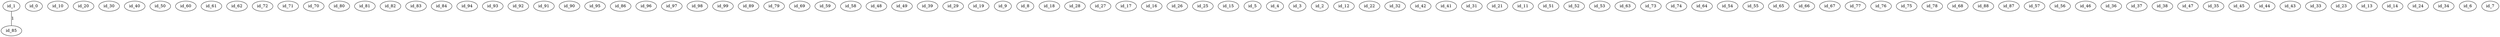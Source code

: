 graph GR{
id_1;
id_0;
id_10;
id_20;
id_30;
id_40;
id_50;
id_60;
id_61;
id_62;
id_72;
id_71;
id_70;
id_80;
id_81;
id_82;
id_83;
id_84;
id_94;
id_93;
id_92;
id_91;
id_90;
id_95;
id_85;
id_86;
id_96;
id_97;
id_98;
id_99;
id_89;
id_79;
id_69;
id_59;
id_58;
id_48;
id_49;
id_39;
id_29;
id_19;
id_9;
id_8;
id_18;
id_28;
id_27;
id_17;
id_16;
id_26;
id_25;
id_15;
id_5;
id_4;
id_3;
id_2;
id_12;
id_22;
id_32;
id_42;
id_41;
id_31;
id_21;
id_11;
id_51;
id_52;
id_53;
id_63;
id_73;
id_74;
id_64;
id_54;
id_55;
id_65;
id_66;
id_67;
id_77;
id_76;
id_75;
id_78;
id_68;
id_88;
id_87;
id_57;
id_56;
id_46;
id_36;
id_37;
id_38;
id_47;
id_35;
id_45;
id_44;
id_43;
id_33;
id_23;
id_13;
id_14;
id_24;
id_34;
id_6;
id_7;
id_1;
id_63;
id_1;
id_85;
id_1--id_85[label=1];
}